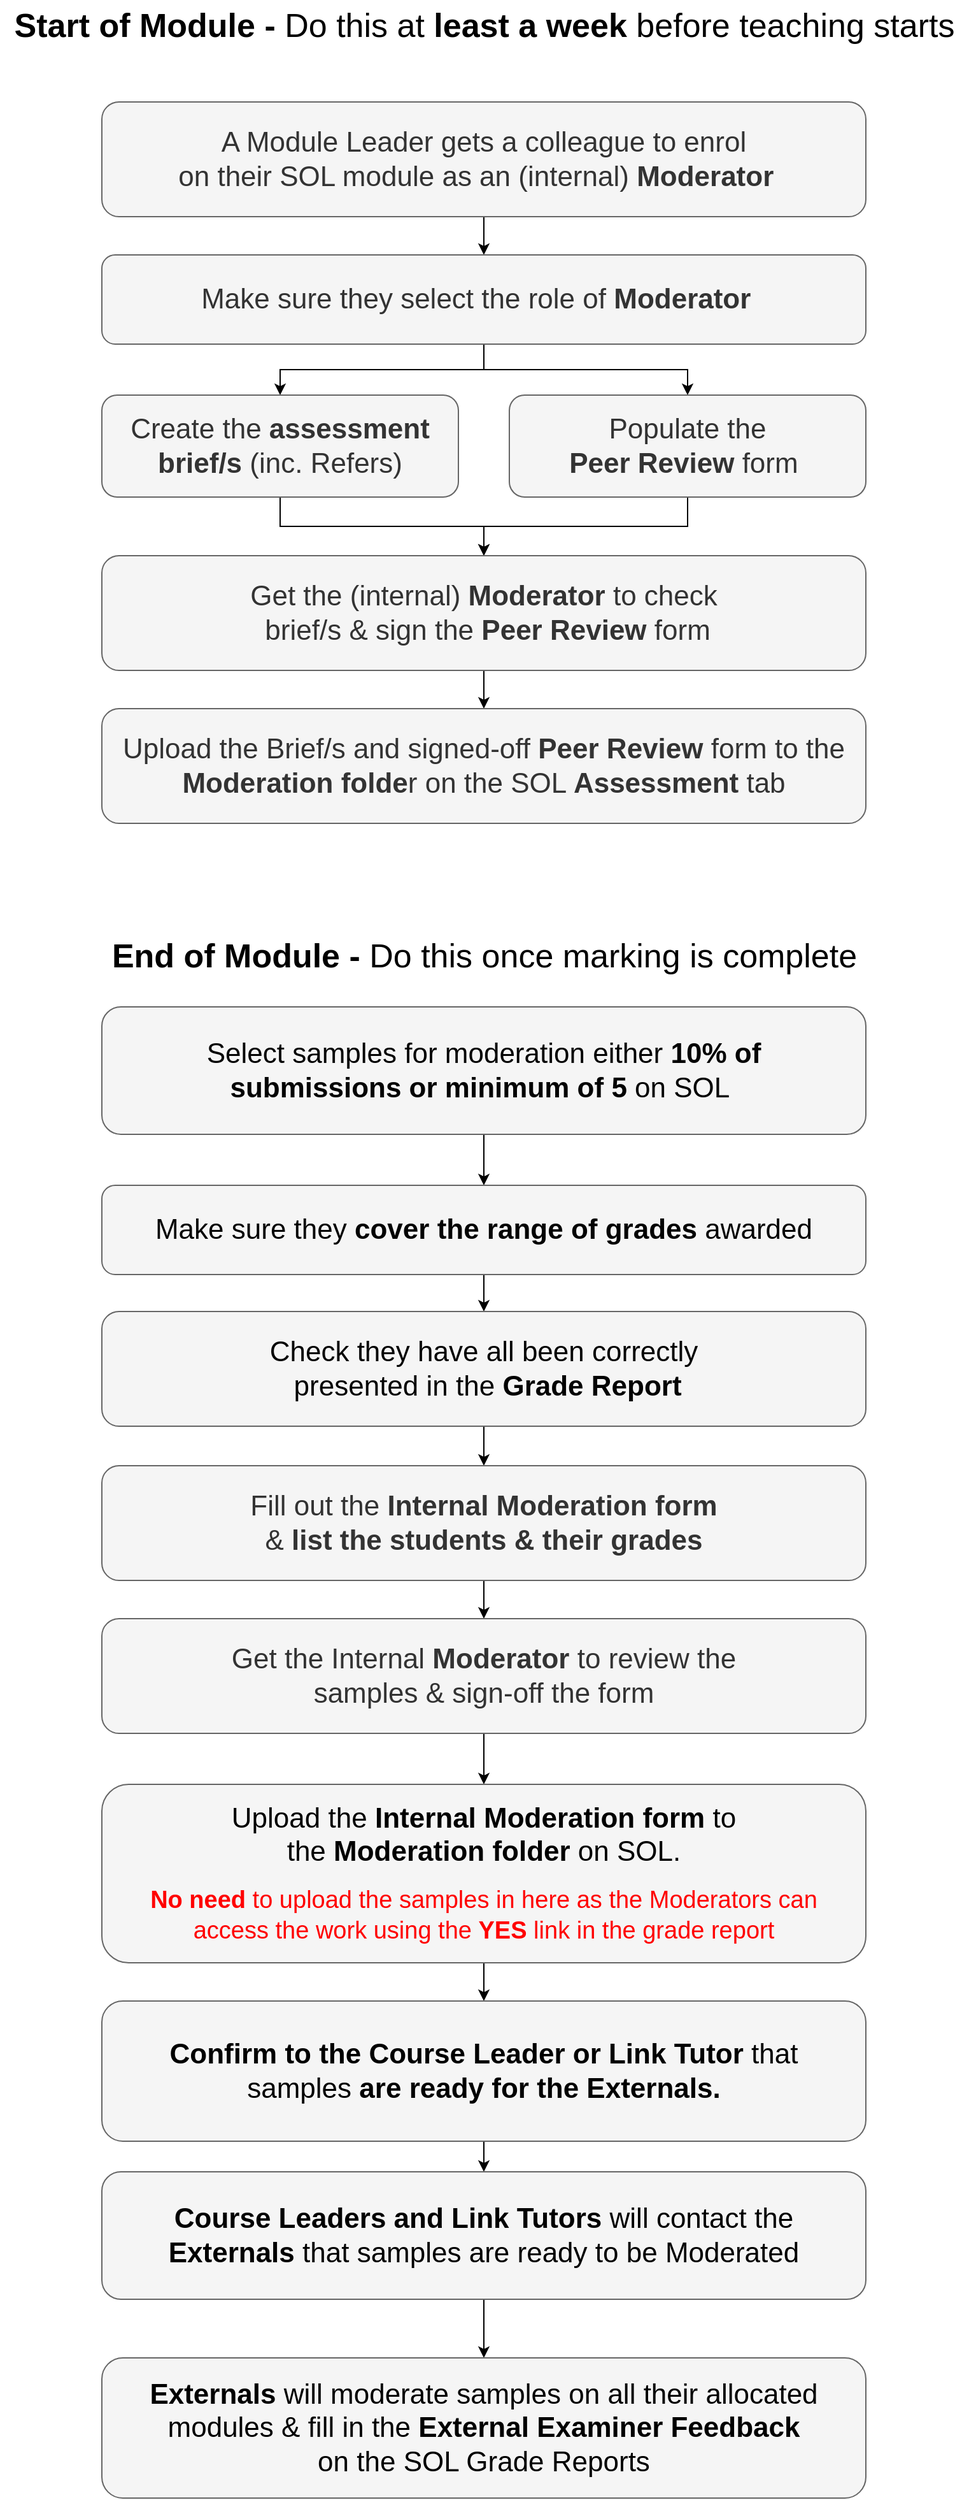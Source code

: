 <mxfile version="23.1.5" type="device">
  <diagram name="Page-1" id="X8sa7Uz_50DedTfU64fO">
    <mxGraphModel dx="1227" dy="1174" grid="1" gridSize="10" guides="1" tooltips="1" connect="1" arrows="1" fold="1" page="1" pageScale="1" pageWidth="827" pageHeight="1169" math="0" shadow="0">
      <root>
        <mxCell id="0" />
        <mxCell id="1" parent="0" />
        <mxCell id="_MCHHk_vUDDbTN3gdEus-3" value="" style="edgeStyle=orthogonalEdgeStyle;rounded=0;orthogonalLoop=1;jettySize=auto;html=1;fontSize=27;" parent="1" source="_MCHHk_vUDDbTN3gdEus-1" target="_MCHHk_vUDDbTN3gdEus-2" edge="1">
          <mxGeometry relative="1" as="geometry" />
        </mxCell>
        <mxCell id="_MCHHk_vUDDbTN3gdEus-1" value="&lt;font style=&quot;font-size: 22px;&quot;&gt;A Module Leader gets a colleague to enrol &lt;br&gt;on their SOL module as an (internal) &lt;b&gt;Moderator&amp;nbsp;&lt;/b&gt;&amp;nbsp;&lt;/font&gt;" style="rounded=1;whiteSpace=wrap;html=1;fillColor=#f5f5f5;fontColor=#333333;strokeColor=#666666;align=center;verticalAlign=middle;fontFamily=Helvetica;fontSize=12;" parent="1" vertex="1">
          <mxGeometry x="120" y="130" width="600" height="90" as="geometry" />
        </mxCell>
        <mxCell id="_MCHHk_vUDDbTN3gdEus-7" value="" style="edgeStyle=orthogonalEdgeStyle;rounded=0;orthogonalLoop=1;jettySize=auto;html=1;" parent="1" source="_MCHHk_vUDDbTN3gdEus-2" target="_MCHHk_vUDDbTN3gdEus-5" edge="1">
          <mxGeometry relative="1" as="geometry" />
        </mxCell>
        <mxCell id="_MCHHk_vUDDbTN3gdEus-13" style="edgeStyle=orthogonalEdgeStyle;rounded=0;orthogonalLoop=1;jettySize=auto;html=1;exitX=0.5;exitY=1;exitDx=0;exitDy=0;" parent="1" source="_MCHHk_vUDDbTN3gdEus-2" target="_MCHHk_vUDDbTN3gdEus-4" edge="1">
          <mxGeometry relative="1" as="geometry" />
        </mxCell>
        <mxCell id="_MCHHk_vUDDbTN3gdEus-2" value="&lt;font style=&quot;font-size: 22px;&quot;&gt;Make sure they select the role of&amp;nbsp;&lt;b&gt;Moderator&amp;nbsp;&lt;/b&gt;&amp;nbsp;&lt;/font&gt;" style="rounded=1;whiteSpace=wrap;html=1;fillColor=#f5f5f5;fontColor=#333333;strokeColor=#666666;align=center;verticalAlign=middle;fontFamily=Helvetica;fontSize=12;" parent="1" vertex="1">
          <mxGeometry x="120" y="250" width="600" height="70" as="geometry" />
        </mxCell>
        <mxCell id="_MCHHk_vUDDbTN3gdEus-10" value="" style="edgeStyle=orthogonalEdgeStyle;rounded=0;orthogonalLoop=1;jettySize=auto;html=1;" parent="1" source="_MCHHk_vUDDbTN3gdEus-4" target="_MCHHk_vUDDbTN3gdEus-8" edge="1">
          <mxGeometry relative="1" as="geometry" />
        </mxCell>
        <mxCell id="_MCHHk_vUDDbTN3gdEus-4" value="&lt;span style=&quot;font-size: 22px;&quot;&gt;Create the&amp;nbsp;&lt;b&gt;assessment &lt;br&gt;brief/s&lt;/b&gt; (inc. Refers)&lt;/span&gt;" style="rounded=1;whiteSpace=wrap;html=1;fillColor=#f5f5f5;fontColor=#333333;strokeColor=#666666;align=center;verticalAlign=middle;fontFamily=Helvetica;fontSize=12;" parent="1" vertex="1">
          <mxGeometry x="120" y="360" width="280" height="80" as="geometry" />
        </mxCell>
        <mxCell id="_MCHHk_vUDDbTN3gdEus-9" value="" style="edgeStyle=orthogonalEdgeStyle;rounded=0;orthogonalLoop=1;jettySize=auto;html=1;" parent="1" source="_MCHHk_vUDDbTN3gdEus-5" target="_MCHHk_vUDDbTN3gdEus-8" edge="1">
          <mxGeometry relative="1" as="geometry" />
        </mxCell>
        <mxCell id="_MCHHk_vUDDbTN3gdEus-5" value="&lt;font style=&quot;font-size: 22px;&quot;&gt;Populate the &lt;br&gt;&lt;b&gt;Peer Review&lt;/b&gt; form&amp;nbsp;&lt;/font&gt;" style="rounded=1;whiteSpace=wrap;html=1;fillColor=#f5f5f5;fontColor=#333333;strokeColor=#666666;align=center;verticalAlign=middle;fontFamily=Helvetica;fontSize=12;" parent="1" vertex="1">
          <mxGeometry x="440" y="360" width="280" height="80" as="geometry" />
        </mxCell>
        <mxCell id="_MCHHk_vUDDbTN3gdEus-12" value="" style="edgeStyle=orthogonalEdgeStyle;rounded=0;orthogonalLoop=1;jettySize=auto;html=1;" parent="1" source="_MCHHk_vUDDbTN3gdEus-8" target="_MCHHk_vUDDbTN3gdEus-11" edge="1">
          <mxGeometry relative="1" as="geometry" />
        </mxCell>
        <mxCell id="_MCHHk_vUDDbTN3gdEus-8" value="&lt;span style=&quot;font-size: 22px;&quot;&gt;Get the (internal) &lt;b&gt;Moderator&lt;/b&gt; to check&lt;br&gt;&amp;nbsp;brief/s &amp;amp; sign the &lt;b&gt;Peer Review &lt;/b&gt;form&lt;/span&gt;" style="rounded=1;whiteSpace=wrap;html=1;fillColor=#f5f5f5;fontColor=#333333;strokeColor=#666666;align=center;verticalAlign=middle;fontFamily=Helvetica;fontSize=12;" parent="1" vertex="1">
          <mxGeometry x="120" y="486" width="600" height="90" as="geometry" />
        </mxCell>
        <mxCell id="_MCHHk_vUDDbTN3gdEus-11" value="&lt;span style=&quot;font-size: 22px;&quot;&gt;Upload the Brief/s and signed-off &lt;b&gt;Peer Review&lt;/b&gt; form to the &lt;b&gt;Moderation folde&lt;/b&gt;r on the SOL &lt;b&gt;Assessment&lt;/b&gt;&amp;nbsp;tab&lt;br&gt;&lt;/span&gt;" style="rounded=1;whiteSpace=wrap;html=1;fillColor=#f5f5f5;fontColor=#333333;strokeColor=#666666;align=center;verticalAlign=middle;fontFamily=Helvetica;fontSize=12;" parent="1" vertex="1">
          <mxGeometry x="120" y="606" width="600" height="90" as="geometry" />
        </mxCell>
        <mxCell id="_MCHHk_vUDDbTN3gdEus-14" value="&lt;font style=&quot;font-size: 26px;&quot;&gt;&lt;b&gt;Start of Module - &lt;/b&gt;Do this at&lt;b&gt; least a week &lt;/b&gt;before teaching starts&lt;/font&gt;" style="text;html=1;align=center;verticalAlign=middle;resizable=0;points=[];autosize=1;strokeColor=none;fillColor=none;" parent="1" vertex="1">
          <mxGeometry x="40" y="50" width="760" height="40" as="geometry" />
        </mxCell>
        <mxCell id="_MCHHk_vUDDbTN3gdEus-15" value="" style="edgeStyle=orthogonalEdgeStyle;rounded=0;orthogonalLoop=1;jettySize=auto;html=1;fontSize=27;" parent="1" source="_MCHHk_vUDDbTN3gdEus-16" target="_MCHHk_vUDDbTN3gdEus-19" edge="1">
          <mxGeometry relative="1" as="geometry" />
        </mxCell>
        <mxCell id="_MCHHk_vUDDbTN3gdEus-16" value="&lt;font color=&quot;#030303&quot; style=&quot;font-size: 22px;&quot;&gt;Select samples for moderation either &lt;b&gt;10% of&lt;br&gt;&lt;span style=&quot;line-height: 107%; background-image: initial; background-position: initial; background-size: initial; background-repeat: initial; background-attachment: initial; background-origin: initial; background-clip: initial;&quot;&gt;&lt;font face=&quot;Helvetica, sans-serif&quot;&gt;submissions&lt;/font&gt;&lt;/span&gt;&amp;nbsp;or minimum of 5&lt;/b&gt; on SOL&amp;nbsp;&lt;/font&gt;" style="rounded=1;whiteSpace=wrap;html=1;fillColor=#f5f5f5;fontColor=#333333;strokeColor=#666666;align=center;verticalAlign=middle;fontFamily=Helvetica;fontSize=12;" parent="1" vertex="1">
          <mxGeometry x="120" y="840" width="600" height="100" as="geometry" />
        </mxCell>
        <mxCell id="_MCHHk_vUDDbTN3gdEus-28" value="" style="edgeStyle=orthogonalEdgeStyle;rounded=0;orthogonalLoop=1;jettySize=auto;html=1;" parent="1" source="_MCHHk_vUDDbTN3gdEus-19" target="_MCHHk_vUDDbTN3gdEus-25" edge="1">
          <mxGeometry relative="1" as="geometry" />
        </mxCell>
        <mxCell id="_MCHHk_vUDDbTN3gdEus-19" value="&lt;span style=&quot;font-size: 22px;&quot;&gt;&lt;font color=&quot;#030303&quot;&gt;Make sure they &lt;b&gt;cover the range of grades&lt;/b&gt; awarded&lt;/font&gt;&lt;/span&gt;" style="rounded=1;whiteSpace=wrap;html=1;fillColor=#f5f5f5;fontColor=#333333;strokeColor=#666666;align=center;verticalAlign=middle;fontFamily=Helvetica;fontSize=12;" parent="1" vertex="1">
          <mxGeometry x="120" y="980" width="600" height="70" as="geometry" />
        </mxCell>
        <mxCell id="_MCHHk_vUDDbTN3gdEus-24" value="" style="edgeStyle=orthogonalEdgeStyle;rounded=0;orthogonalLoop=1;jettySize=auto;html=1;" parent="1" source="_MCHHk_vUDDbTN3gdEus-25" target="_MCHHk_vUDDbTN3gdEus-26" edge="1">
          <mxGeometry relative="1" as="geometry" />
        </mxCell>
        <mxCell id="_MCHHk_vUDDbTN3gdEus-25" value="&lt;span style=&quot;font-size: 22px;&quot;&gt;&lt;font color=&quot;#030303&quot;&gt;Check they have all been correctly&lt;br&gt;&amp;nbsp;presented in the &lt;b&gt;Grade Report&lt;/b&gt;&lt;/font&gt;&lt;/span&gt;" style="rounded=1;whiteSpace=wrap;html=1;fillColor=#f5f5f5;fontColor=#333333;strokeColor=#666666;align=center;verticalAlign=middle;fontFamily=Helvetica;fontSize=12;" parent="1" vertex="1">
          <mxGeometry x="120" y="1079" width="600" height="90" as="geometry" />
        </mxCell>
        <mxCell id="_MCHHk_vUDDbTN3gdEus-30" value="" style="edgeStyle=orthogonalEdgeStyle;rounded=0;orthogonalLoop=1;jettySize=auto;html=1;" parent="1" source="_MCHHk_vUDDbTN3gdEus-26" target="_MCHHk_vUDDbTN3gdEus-29" edge="1">
          <mxGeometry relative="1" as="geometry" />
        </mxCell>
        <mxCell id="_MCHHk_vUDDbTN3gdEus-26" value="&lt;span style=&quot;font-size: 22px;&quot;&gt;Fill out the &lt;b&gt;Internal Moderation form &lt;/b&gt;&lt;br&gt;&amp;amp;&lt;b&gt;&amp;nbsp;list the students &amp;amp; their grades&lt;/b&gt;&lt;br&gt;&lt;/span&gt;" style="rounded=1;whiteSpace=wrap;html=1;fillColor=#f5f5f5;fontColor=#333333;strokeColor=#666666;align=center;verticalAlign=middle;fontFamily=Helvetica;fontSize=12;" parent="1" vertex="1">
          <mxGeometry x="120" y="1200" width="600" height="90" as="geometry" />
        </mxCell>
        <mxCell id="_MCHHk_vUDDbTN3gdEus-27" value="&lt;font style=&quot;font-size: 26px;&quot;&gt;&lt;b&gt;End of Module - &lt;/b&gt;Do this once marking is complete&lt;/font&gt;" style="text;html=1;align=center;verticalAlign=middle;resizable=0;points=[];autosize=1;strokeColor=none;fillColor=none;" parent="1" vertex="1">
          <mxGeometry x="115" y="780" width="610" height="40" as="geometry" />
        </mxCell>
        <mxCell id="_MCHHk_vUDDbTN3gdEus-32" value="" style="edgeStyle=orthogonalEdgeStyle;rounded=0;orthogonalLoop=1;jettySize=auto;html=1;" parent="1" source="_MCHHk_vUDDbTN3gdEus-29" target="_MCHHk_vUDDbTN3gdEus-31" edge="1">
          <mxGeometry relative="1" as="geometry" />
        </mxCell>
        <mxCell id="_MCHHk_vUDDbTN3gdEus-29" value="&lt;span style=&quot;font-size: 22px;&quot;&gt;Get the&amp;nbsp;Internal&lt;b&gt; Moderator&amp;nbsp;&lt;/b&gt;to review the&lt;br&gt;samples &amp;amp; sign-off the form&lt;br&gt;&lt;/span&gt;" style="rounded=1;whiteSpace=wrap;html=1;fillColor=#f5f5f5;fontColor=#333333;strokeColor=#666666;align=center;verticalAlign=middle;fontFamily=Helvetica;fontSize=12;" parent="1" vertex="1">
          <mxGeometry x="120" y="1320" width="600" height="90" as="geometry" />
        </mxCell>
        <mxCell id="_MCHHk_vUDDbTN3gdEus-34" value="" style="edgeStyle=orthogonalEdgeStyle;rounded=0;orthogonalLoop=1;jettySize=auto;html=1;" parent="1" source="_MCHHk_vUDDbTN3gdEus-31" target="_MCHHk_vUDDbTN3gdEus-33" edge="1">
          <mxGeometry relative="1" as="geometry" />
        </mxCell>
        <mxCell id="_MCHHk_vUDDbTN3gdEus-31" value="&lt;font color=&quot;#000000&quot;&gt;&lt;span style=&quot;border-color: var(--border-color); font-size: 22px;&quot;&gt;Upload the&lt;/span&gt;&lt;b style=&quot;border-color: var(--border-color); font-size: 22px;&quot;&gt; Internal Moderation form &lt;/b&gt;&lt;/font&gt;&lt;span style=&quot;border-color: var(--border-color); font-size: 22px;&quot;&gt;&lt;font color=&quot;#000000&quot;&gt;to&lt;br&gt;the&amp;nbsp;&lt;b style=&quot;&quot;&gt;Moderation folder &lt;/b&gt;on SOL.&lt;/font&gt;&lt;br&gt;&lt;/span&gt;&lt;br&gt;&lt;span style=&quot;color: rgb(255, 0, 0); font-size: 19px; line-height: 107%; font-family: Helvetica, sans-serif; background-image: initial; background-position: initial; background-size: initial; background-repeat: initial; background-attachment: initial; background-origin: initial; background-clip: initial;&quot;&gt;&lt;b&gt;No need&lt;/b&gt; to upload the samples in here as the Moderators can &lt;br&gt;access the work using the&amp;nbsp;&lt;b&gt;YES&lt;/b&gt; link in the grade report&lt;/span&gt;&lt;span style=&quot;font-size: 22px;&quot;&gt;&lt;br&gt;&lt;/span&gt;" style="rounded=1;whiteSpace=wrap;html=1;fillColor=#f5f5f5;fontColor=#333333;strokeColor=#666666;align=center;verticalAlign=middle;fontFamily=Helvetica;fontSize=12;" parent="1" vertex="1">
          <mxGeometry x="120" y="1450" width="600" height="140" as="geometry" />
        </mxCell>
        <mxCell id="_MCHHk_vUDDbTN3gdEus-36" value="" style="edgeStyle=orthogonalEdgeStyle;rounded=0;orthogonalLoop=1;jettySize=auto;html=1;" parent="1" source="_MCHHk_vUDDbTN3gdEus-33" target="_MCHHk_vUDDbTN3gdEus-35" edge="1">
          <mxGeometry relative="1" as="geometry" />
        </mxCell>
        <mxCell id="_MCHHk_vUDDbTN3gdEus-33" value="&lt;span style=&quot;font-size: 22px;&quot;&gt;&lt;font color=&quot;#000000&quot;&gt;&lt;b&gt;Confirm to the Course Leader or Link Tutor&lt;/b&gt; that&lt;br&gt;samples &lt;b&gt;are ready for the Externals.&lt;/b&gt;&lt;/font&gt;&lt;br&gt;&lt;/span&gt;" style="rounded=1;whiteSpace=wrap;html=1;fillColor=#f5f5f5;fontColor=#333333;strokeColor=#666666;align=center;verticalAlign=middle;fontFamily=Helvetica;fontSize=12;" parent="1" vertex="1">
          <mxGeometry x="120" y="1620" width="600" height="110" as="geometry" />
        </mxCell>
        <mxCell id="_MCHHk_vUDDbTN3gdEus-38" value="" style="edgeStyle=orthogonalEdgeStyle;rounded=0;orthogonalLoop=1;jettySize=auto;html=1;" parent="1" source="_MCHHk_vUDDbTN3gdEus-35" target="_MCHHk_vUDDbTN3gdEus-37" edge="1">
          <mxGeometry relative="1" as="geometry" />
        </mxCell>
        <mxCell id="_MCHHk_vUDDbTN3gdEus-35" value="&lt;span style=&quot;font-size: 22px;&quot;&gt;&lt;font color=&quot;#000000&quot;&gt;&lt;b&gt;Course Leaders and Link Tutors&lt;/b&gt;&amp;nbsp;will contact the&lt;br&gt;&lt;b&gt;Externals &lt;/b&gt;that samples are ready to be Moderated&lt;/font&gt;&lt;br&gt;&lt;/span&gt;" style="rounded=1;whiteSpace=wrap;html=1;fillColor=#f5f5f5;fontColor=#333333;strokeColor=#666666;align=center;verticalAlign=middle;fontFamily=Helvetica;fontSize=12;" parent="1" vertex="1">
          <mxGeometry x="120" y="1754" width="600" height="100" as="geometry" />
        </mxCell>
        <mxCell id="_MCHHk_vUDDbTN3gdEus-37" value="&lt;span style=&quot;font-size: 22px;&quot;&gt;&lt;font color=&quot;#000000&quot;&gt;&lt;b&gt;Externals &lt;/b&gt;will moderate samples on all their allocated modules &amp;amp; fill in the &lt;b&gt;External Examiner Feedback&lt;br&gt;&lt;/b&gt;on the SOL Grade Reports&lt;/font&gt;&lt;br&gt;&lt;/span&gt;" style="rounded=1;whiteSpace=wrap;html=1;fillColor=#f5f5f5;fontColor=#333333;strokeColor=#666666;align=center;verticalAlign=middle;fontFamily=Helvetica;fontSize=12;" parent="1" vertex="1">
          <mxGeometry x="120" y="1900" width="600" height="110" as="geometry" />
        </mxCell>
      </root>
    </mxGraphModel>
  </diagram>
</mxfile>
